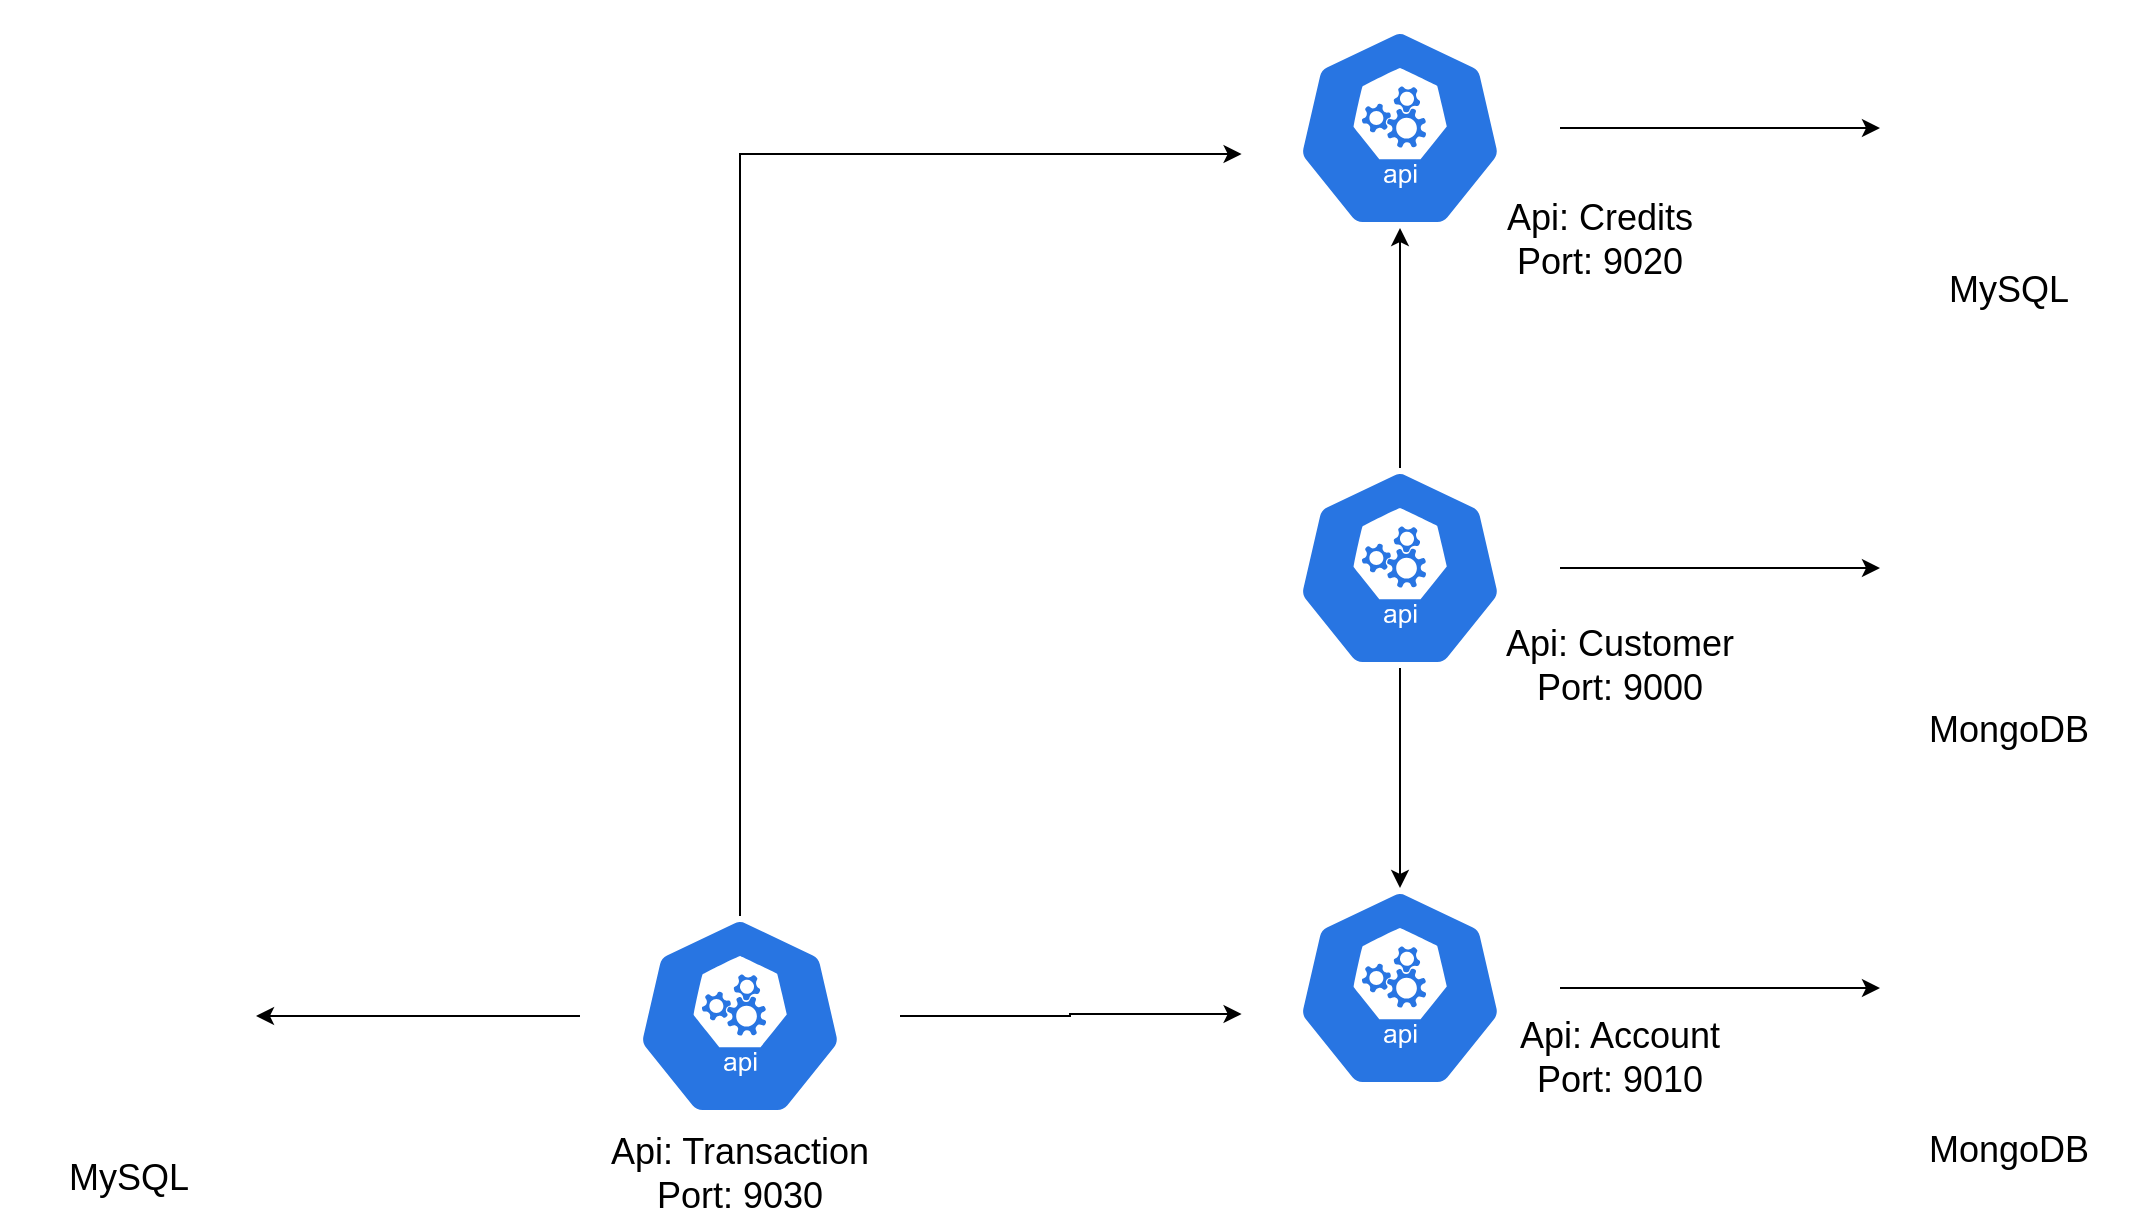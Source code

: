 <mxfile version="20.2.6" type="device"><diagram name="Page-1" id="e3a06f82-3646-2815-327d-82caf3d4e204"><mxGraphModel dx="2130" dy="898" grid="1" gridSize="10" guides="1" tooltips="1" connect="1" arrows="1" fold="1" page="1" pageScale="1.5" pageWidth="1169" pageHeight="826" background="none" math="0" shadow="0"><root><mxCell id="0" style=";html=1;"/><mxCell id="1" style=";html=1;" parent="0"/><mxCell id="dN-wXDbTbQcWqet0-IBB-1" value="&lt;font style=&quot;font-size: 18px;&quot;&gt;MongoDB&lt;/font&gt;" style="shape=image;html=1;verticalAlign=top;verticalLabelPosition=bottom;labelBackgroundColor=#ffffff;imageAspect=0;aspect=fixed;image=https://cdn4.iconfinder.com/data/icons/Primo_Icons/PNG/128x128/database_active.png" parent="1" vertex="1"><mxGeometry x="1480" y="720" width="128" height="128" as="geometry"/></mxCell><mxCell id="dN-wXDbTbQcWqet0-IBB-2" value="&lt;font style=&quot;font-size: 18px;&quot;&gt;MongoDB&lt;/font&gt;" style="shape=image;html=1;verticalAlign=top;verticalLabelPosition=bottom;labelBackgroundColor=#ffffff;imageAspect=0;aspect=fixed;image=https://cdn4.iconfinder.com/data/icons/Primo_Icons/PNG/128x128/database_active.png" parent="1" vertex="1"><mxGeometry x="1480" y="930" width="128" height="128" as="geometry"/></mxCell><mxCell id="dN-wXDbTbQcWqet0-IBB-4" style="edgeStyle=orthogonalEdgeStyle;rounded=0;orthogonalLoop=1;jettySize=auto;html=1;" parent="1" source="dN-wXDbTbQcWqet0-IBB-3" target="dN-wXDbTbQcWqet0-IBB-1" edge="1"><mxGeometry relative="1" as="geometry"/></mxCell><mxCell id="6RL3uAQKzp40tsSBI6cF-14" style="edgeStyle=orthogonalEdgeStyle;rounded=0;orthogonalLoop=1;jettySize=auto;html=1;entryX=0.5;entryY=0;entryDx=0;entryDy=0;entryPerimeter=0;" edge="1" parent="1" source="dN-wXDbTbQcWqet0-IBB-3" target="6RL3uAQKzp40tsSBI6cF-2"><mxGeometry relative="1" as="geometry"/></mxCell><mxCell id="6RL3uAQKzp40tsSBI6cF-15" style="edgeStyle=orthogonalEdgeStyle;rounded=0;orthogonalLoop=1;jettySize=auto;html=1;" edge="1" parent="1" source="dN-wXDbTbQcWqet0-IBB-3" target="6RL3uAQKzp40tsSBI6cF-7"><mxGeometry relative="1" as="geometry"/></mxCell><mxCell id="dN-wXDbTbQcWqet0-IBB-3" value="" style="sketch=0;html=1;dashed=0;whitespace=wrap;fillColor=#2875E2;strokeColor=#ffffff;points=[[0.005,0.63,0],[0.1,0.2,0],[0.9,0.2,0],[0.5,0,0],[0.995,0.63,0],[0.72,0.99,0],[0.5,1,0],[0.28,0.99,0]];shape=mxgraph.kubernetes.icon;prIcon=api" parent="1" vertex="1"><mxGeometry x="1160" y="734" width="160" height="100" as="geometry"/></mxCell><mxCell id="6RL3uAQKzp40tsSBI6cF-1" value="&lt;font style=&quot;font-size: 18px;&quot;&gt;Api: Customer&lt;br&gt;Port: 9000&lt;/font&gt;" style="text;html=1;strokeColor=none;fillColor=none;align=center;verticalAlign=middle;whiteSpace=wrap;rounded=0;" vertex="1" parent="1"><mxGeometry x="1290" y="818" width="120" height="30" as="geometry"/></mxCell><mxCell id="6RL3uAQKzp40tsSBI6cF-4" style="edgeStyle=orthogonalEdgeStyle;rounded=0;orthogonalLoop=1;jettySize=auto;html=1;entryX=0;entryY=0.5;entryDx=0;entryDy=0;" edge="1" parent="1" source="6RL3uAQKzp40tsSBI6cF-2" target="dN-wXDbTbQcWqet0-IBB-2"><mxGeometry relative="1" as="geometry"/></mxCell><mxCell id="6RL3uAQKzp40tsSBI6cF-2" value="" style="sketch=0;html=1;dashed=0;whitespace=wrap;fillColor=#2875E2;strokeColor=#ffffff;points=[[0.005,0.63,0],[0.1,0.2,0],[0.9,0.2,0],[0.5,0,0],[0.995,0.63,0],[0.72,0.99,0],[0.5,1,0],[0.28,0.99,0]];shape=mxgraph.kubernetes.icon;prIcon=api" vertex="1" parent="1"><mxGeometry x="1160" y="944" width="160" height="100" as="geometry"/></mxCell><mxCell id="6RL3uAQKzp40tsSBI6cF-3" value="&lt;font style=&quot;font-size: 18px;&quot;&gt;Api: Account&lt;br&gt;Port: 9010&lt;/font&gt;" style="text;html=1;strokeColor=none;fillColor=none;align=center;verticalAlign=middle;whiteSpace=wrap;rounded=0;" vertex="1" parent="1"><mxGeometry x="1290" y="1014" width="120" height="30" as="geometry"/></mxCell><mxCell id="6RL3uAQKzp40tsSBI6cF-5" value="&lt;font style=&quot;font-size: 18px;&quot;&gt;MySQL&lt;/font&gt;" style="shape=image;html=1;verticalAlign=top;verticalLabelPosition=bottom;labelBackgroundColor=#ffffff;imageAspect=0;aspect=fixed;image=https://cdn4.iconfinder.com/data/icons/Primo_Icons/PNG/128x128/database_active.png" vertex="1" parent="1"><mxGeometry x="1480" y="500" width="128" height="128" as="geometry"/></mxCell><mxCell id="6RL3uAQKzp40tsSBI6cF-6" style="edgeStyle=orthogonalEdgeStyle;rounded=0;orthogonalLoop=1;jettySize=auto;html=1;entryX=0;entryY=0.5;entryDx=0;entryDy=0;" edge="1" parent="1" source="6RL3uAQKzp40tsSBI6cF-7" target="6RL3uAQKzp40tsSBI6cF-5"><mxGeometry relative="1" as="geometry"/></mxCell><mxCell id="6RL3uAQKzp40tsSBI6cF-7" value="" style="sketch=0;html=1;dashed=0;whitespace=wrap;fillColor=#2875E2;strokeColor=#ffffff;points=[[0.005,0.63,0],[0.1,0.2,0],[0.9,0.2,0],[0.5,0,0],[0.995,0.63,0],[0.72,0.99,0],[0.5,1,0],[0.28,0.99,0]];shape=mxgraph.kubernetes.icon;prIcon=api" vertex="1" parent="1"><mxGeometry x="1160" y="514" width="160" height="100" as="geometry"/></mxCell><mxCell id="6RL3uAQKzp40tsSBI6cF-8" value="&lt;font style=&quot;font-size: 18px;&quot;&gt;Api: Credits&lt;br&gt;Port: 9020&lt;/font&gt;" style="text;html=1;strokeColor=none;fillColor=none;align=center;verticalAlign=middle;whiteSpace=wrap;rounded=0;" vertex="1" parent="1"><mxGeometry x="1280" y="605" width="120" height="30" as="geometry"/></mxCell><mxCell id="6RL3uAQKzp40tsSBI6cF-9" value="&lt;font style=&quot;font-size: 18px;&quot;&gt;MySQL&lt;/font&gt;" style="shape=image;html=1;verticalAlign=top;verticalLabelPosition=bottom;labelBackgroundColor=#ffffff;imageAspect=0;aspect=fixed;image=https://cdn4.iconfinder.com/data/icons/Primo_Icons/PNG/128x128/database_active.png" vertex="1" parent="1"><mxGeometry x="540" y="944" width="128" height="128" as="geometry"/></mxCell><mxCell id="6RL3uAQKzp40tsSBI6cF-10" style="edgeStyle=orthogonalEdgeStyle;rounded=0;orthogonalLoop=1;jettySize=auto;html=1;entryX=1;entryY=0.5;entryDx=0;entryDy=0;" edge="1" parent="1" source="6RL3uAQKzp40tsSBI6cF-11" target="6RL3uAQKzp40tsSBI6cF-9"><mxGeometry relative="1" as="geometry"/></mxCell><mxCell id="6RL3uAQKzp40tsSBI6cF-17" style="edgeStyle=orthogonalEdgeStyle;rounded=0;orthogonalLoop=1;jettySize=auto;html=1;entryX=0.005;entryY=0.63;entryDx=0;entryDy=0;entryPerimeter=0;fontSize=18;exitX=0.5;exitY=0;exitDx=0;exitDy=0;exitPerimeter=0;" edge="1" parent="1" source="6RL3uAQKzp40tsSBI6cF-11" target="6RL3uAQKzp40tsSBI6cF-7"><mxGeometry relative="1" as="geometry"/></mxCell><mxCell id="6RL3uAQKzp40tsSBI6cF-18" style="edgeStyle=orthogonalEdgeStyle;rounded=0;orthogonalLoop=1;jettySize=auto;html=1;entryX=0.005;entryY=0.63;entryDx=0;entryDy=0;entryPerimeter=0;fontSize=18;" edge="1" parent="1" source="6RL3uAQKzp40tsSBI6cF-11" target="6RL3uAQKzp40tsSBI6cF-2"><mxGeometry relative="1" as="geometry"/></mxCell><mxCell id="6RL3uAQKzp40tsSBI6cF-11" value="" style="sketch=0;html=1;dashed=0;whitespace=wrap;fillColor=#2875E2;strokeColor=#ffffff;points=[[0.005,0.63,0],[0.1,0.2,0],[0.9,0.2,0],[0.5,0,0],[0.995,0.63,0],[0.72,0.99,0],[0.5,1,0],[0.28,0.99,0]];shape=mxgraph.kubernetes.icon;prIcon=api" vertex="1" parent="1"><mxGeometry x="830" y="958" width="160" height="100" as="geometry"/></mxCell><mxCell id="6RL3uAQKzp40tsSBI6cF-12" value="&lt;font style=&quot;font-size: 18px;&quot;&gt;Api: Transaction&lt;br&gt;Port: 9030&lt;/font&gt;" style="text;html=1;strokeColor=none;fillColor=none;align=center;verticalAlign=middle;whiteSpace=wrap;rounded=0;" vertex="1" parent="1"><mxGeometry x="840" y="1072" width="140" height="30" as="geometry"/></mxCell></root></mxGraphModel></diagram></mxfile>